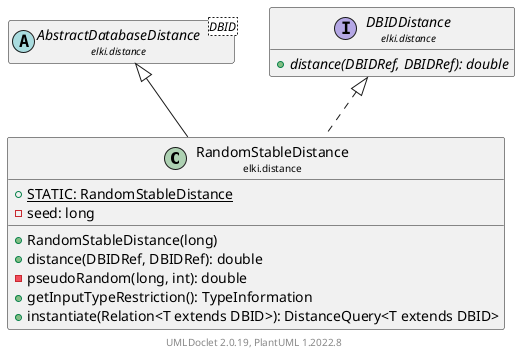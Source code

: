 @startuml
    remove .*\.(Instance|Par|Parameterizer|Factory)$
    set namespaceSeparator none
    hide empty fields
    hide empty methods

    class "<size:14>RandomStableDistance\n<size:10>elki.distance" as elki.distance.RandomStableDistance [[RandomStableDistance.html]] {
        {static} +STATIC: RandomStableDistance
        -seed: long
        +RandomStableDistance(long)
        +distance(DBIDRef, DBIDRef): double
        -pseudoRandom(long, int): double
        +getInputTypeRestriction(): TypeInformation
        +instantiate(Relation<T extends DBID>): DistanceQuery<T extends DBID>
    }

    abstract class "<size:14>AbstractDatabaseDistance\n<size:10>elki.distance" as elki.distance.AbstractDatabaseDistance<DBID> [[AbstractDatabaseDistance.html]]
    interface "<size:14>DBIDDistance\n<size:10>elki.distance" as elki.distance.DBIDDistance [[DBIDDistance.html]] {
        {abstract} +distance(DBIDRef, DBIDRef): double
    }
    class "<size:14>RandomStableDistance.Par\n<size:10>elki.distance" as elki.distance.RandomStableDistance.Par [[RandomStableDistance.Par.html]]

    elki.distance.AbstractDatabaseDistance <|-- elki.distance.RandomStableDistance
    elki.distance.DBIDDistance <|.. elki.distance.RandomStableDistance
    elki.distance.RandomStableDistance +-- elki.distance.RandomStableDistance.Par

    center footer UMLDoclet 2.0.19, PlantUML 1.2022.8
@enduml
